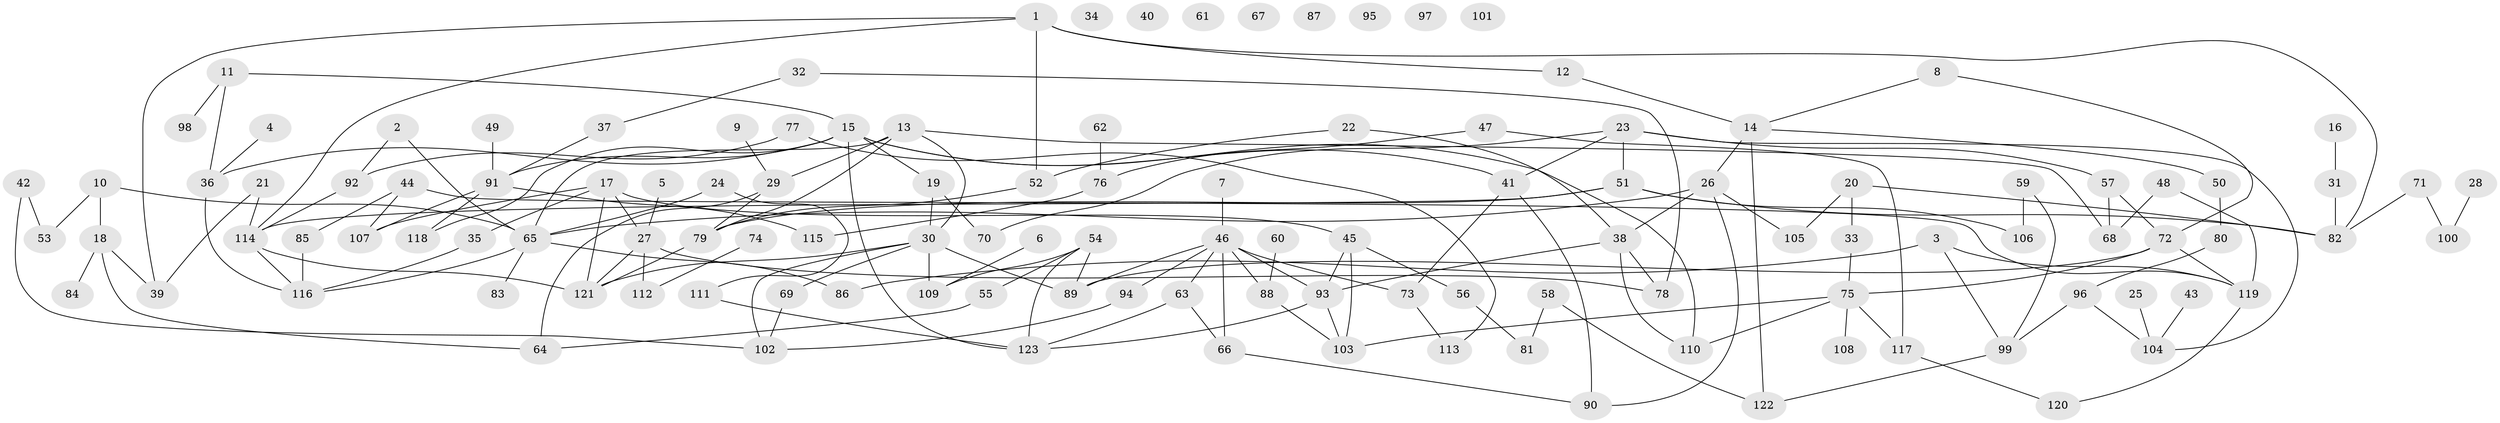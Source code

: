 // coarse degree distribution, {12: 0.012658227848101266, 8: 0.02531645569620253, 9: 0.02531645569620253, 3: 0.189873417721519, 6: 0.06329113924050633, 2: 0.3291139240506329, 5: 0.10126582278481013, 7: 0.02531645569620253, 1: 0.13924050632911392, 4: 0.08860759493670886}
// Generated by graph-tools (version 1.1) at 2025/48/03/04/25 22:48:01]
// undirected, 123 vertices, 173 edges
graph export_dot {
  node [color=gray90,style=filled];
  1;
  2;
  3;
  4;
  5;
  6;
  7;
  8;
  9;
  10;
  11;
  12;
  13;
  14;
  15;
  16;
  17;
  18;
  19;
  20;
  21;
  22;
  23;
  24;
  25;
  26;
  27;
  28;
  29;
  30;
  31;
  32;
  33;
  34;
  35;
  36;
  37;
  38;
  39;
  40;
  41;
  42;
  43;
  44;
  45;
  46;
  47;
  48;
  49;
  50;
  51;
  52;
  53;
  54;
  55;
  56;
  57;
  58;
  59;
  60;
  61;
  62;
  63;
  64;
  65;
  66;
  67;
  68;
  69;
  70;
  71;
  72;
  73;
  74;
  75;
  76;
  77;
  78;
  79;
  80;
  81;
  82;
  83;
  84;
  85;
  86;
  87;
  88;
  89;
  90;
  91;
  92;
  93;
  94;
  95;
  96;
  97;
  98;
  99;
  100;
  101;
  102;
  103;
  104;
  105;
  106;
  107;
  108;
  109;
  110;
  111;
  112;
  113;
  114;
  115;
  116;
  117;
  118;
  119;
  120;
  121;
  122;
  123;
  1 -- 12;
  1 -- 39;
  1 -- 52;
  1 -- 82;
  1 -- 114;
  2 -- 65;
  2 -- 92;
  3 -- 86;
  3 -- 99;
  3 -- 119;
  4 -- 36;
  5 -- 27;
  6 -- 109;
  7 -- 46;
  8 -- 14;
  8 -- 72;
  9 -- 29;
  10 -- 18;
  10 -- 53;
  10 -- 65;
  11 -- 15;
  11 -- 36;
  11 -- 98;
  12 -- 14;
  13 -- 29;
  13 -- 30;
  13 -- 65;
  13 -- 68;
  13 -- 79;
  14 -- 26;
  14 -- 50;
  14 -- 122;
  15 -- 19;
  15 -- 36;
  15 -- 41;
  15 -- 91;
  15 -- 110;
  15 -- 118;
  15 -- 123;
  16 -- 31;
  17 -- 27;
  17 -- 35;
  17 -- 45;
  17 -- 107;
  17 -- 121;
  18 -- 39;
  18 -- 64;
  18 -- 84;
  19 -- 30;
  19 -- 70;
  20 -- 33;
  20 -- 82;
  20 -- 105;
  21 -- 39;
  21 -- 114;
  22 -- 38;
  22 -- 52;
  23 -- 41;
  23 -- 51;
  23 -- 57;
  23 -- 70;
  23 -- 104;
  24 -- 65;
  24 -- 111;
  25 -- 104;
  26 -- 38;
  26 -- 65;
  26 -- 90;
  26 -- 105;
  27 -- 78;
  27 -- 112;
  27 -- 121;
  28 -- 100;
  29 -- 64;
  29 -- 79;
  30 -- 69;
  30 -- 89;
  30 -- 102;
  30 -- 109;
  30 -- 121;
  31 -- 82;
  32 -- 37;
  32 -- 78;
  33 -- 75;
  35 -- 116;
  36 -- 116;
  37 -- 91;
  38 -- 78;
  38 -- 93;
  38 -- 110;
  41 -- 73;
  41 -- 90;
  42 -- 53;
  42 -- 102;
  43 -- 104;
  44 -- 85;
  44 -- 107;
  44 -- 119;
  45 -- 56;
  45 -- 93;
  45 -- 103;
  46 -- 63;
  46 -- 66;
  46 -- 73;
  46 -- 88;
  46 -- 89;
  46 -- 93;
  46 -- 94;
  47 -- 76;
  47 -- 117;
  48 -- 68;
  48 -- 119;
  49 -- 91;
  50 -- 80;
  51 -- 79;
  51 -- 82;
  51 -- 106;
  51 -- 114;
  52 -- 79;
  54 -- 55;
  54 -- 89;
  54 -- 109;
  54 -- 123;
  55 -- 64;
  56 -- 81;
  57 -- 68;
  57 -- 72;
  58 -- 81;
  58 -- 122;
  59 -- 99;
  59 -- 106;
  60 -- 88;
  62 -- 76;
  63 -- 66;
  63 -- 123;
  65 -- 83;
  65 -- 86;
  65 -- 116;
  66 -- 90;
  69 -- 102;
  71 -- 82;
  71 -- 100;
  72 -- 75;
  72 -- 89;
  72 -- 119;
  73 -- 113;
  74 -- 112;
  75 -- 103;
  75 -- 108;
  75 -- 110;
  75 -- 117;
  76 -- 115;
  77 -- 92;
  77 -- 113;
  79 -- 121;
  80 -- 96;
  85 -- 116;
  88 -- 103;
  91 -- 107;
  91 -- 115;
  91 -- 118;
  92 -- 114;
  93 -- 103;
  93 -- 123;
  94 -- 102;
  96 -- 99;
  96 -- 104;
  99 -- 122;
  111 -- 123;
  114 -- 116;
  114 -- 121;
  117 -- 120;
  119 -- 120;
}
